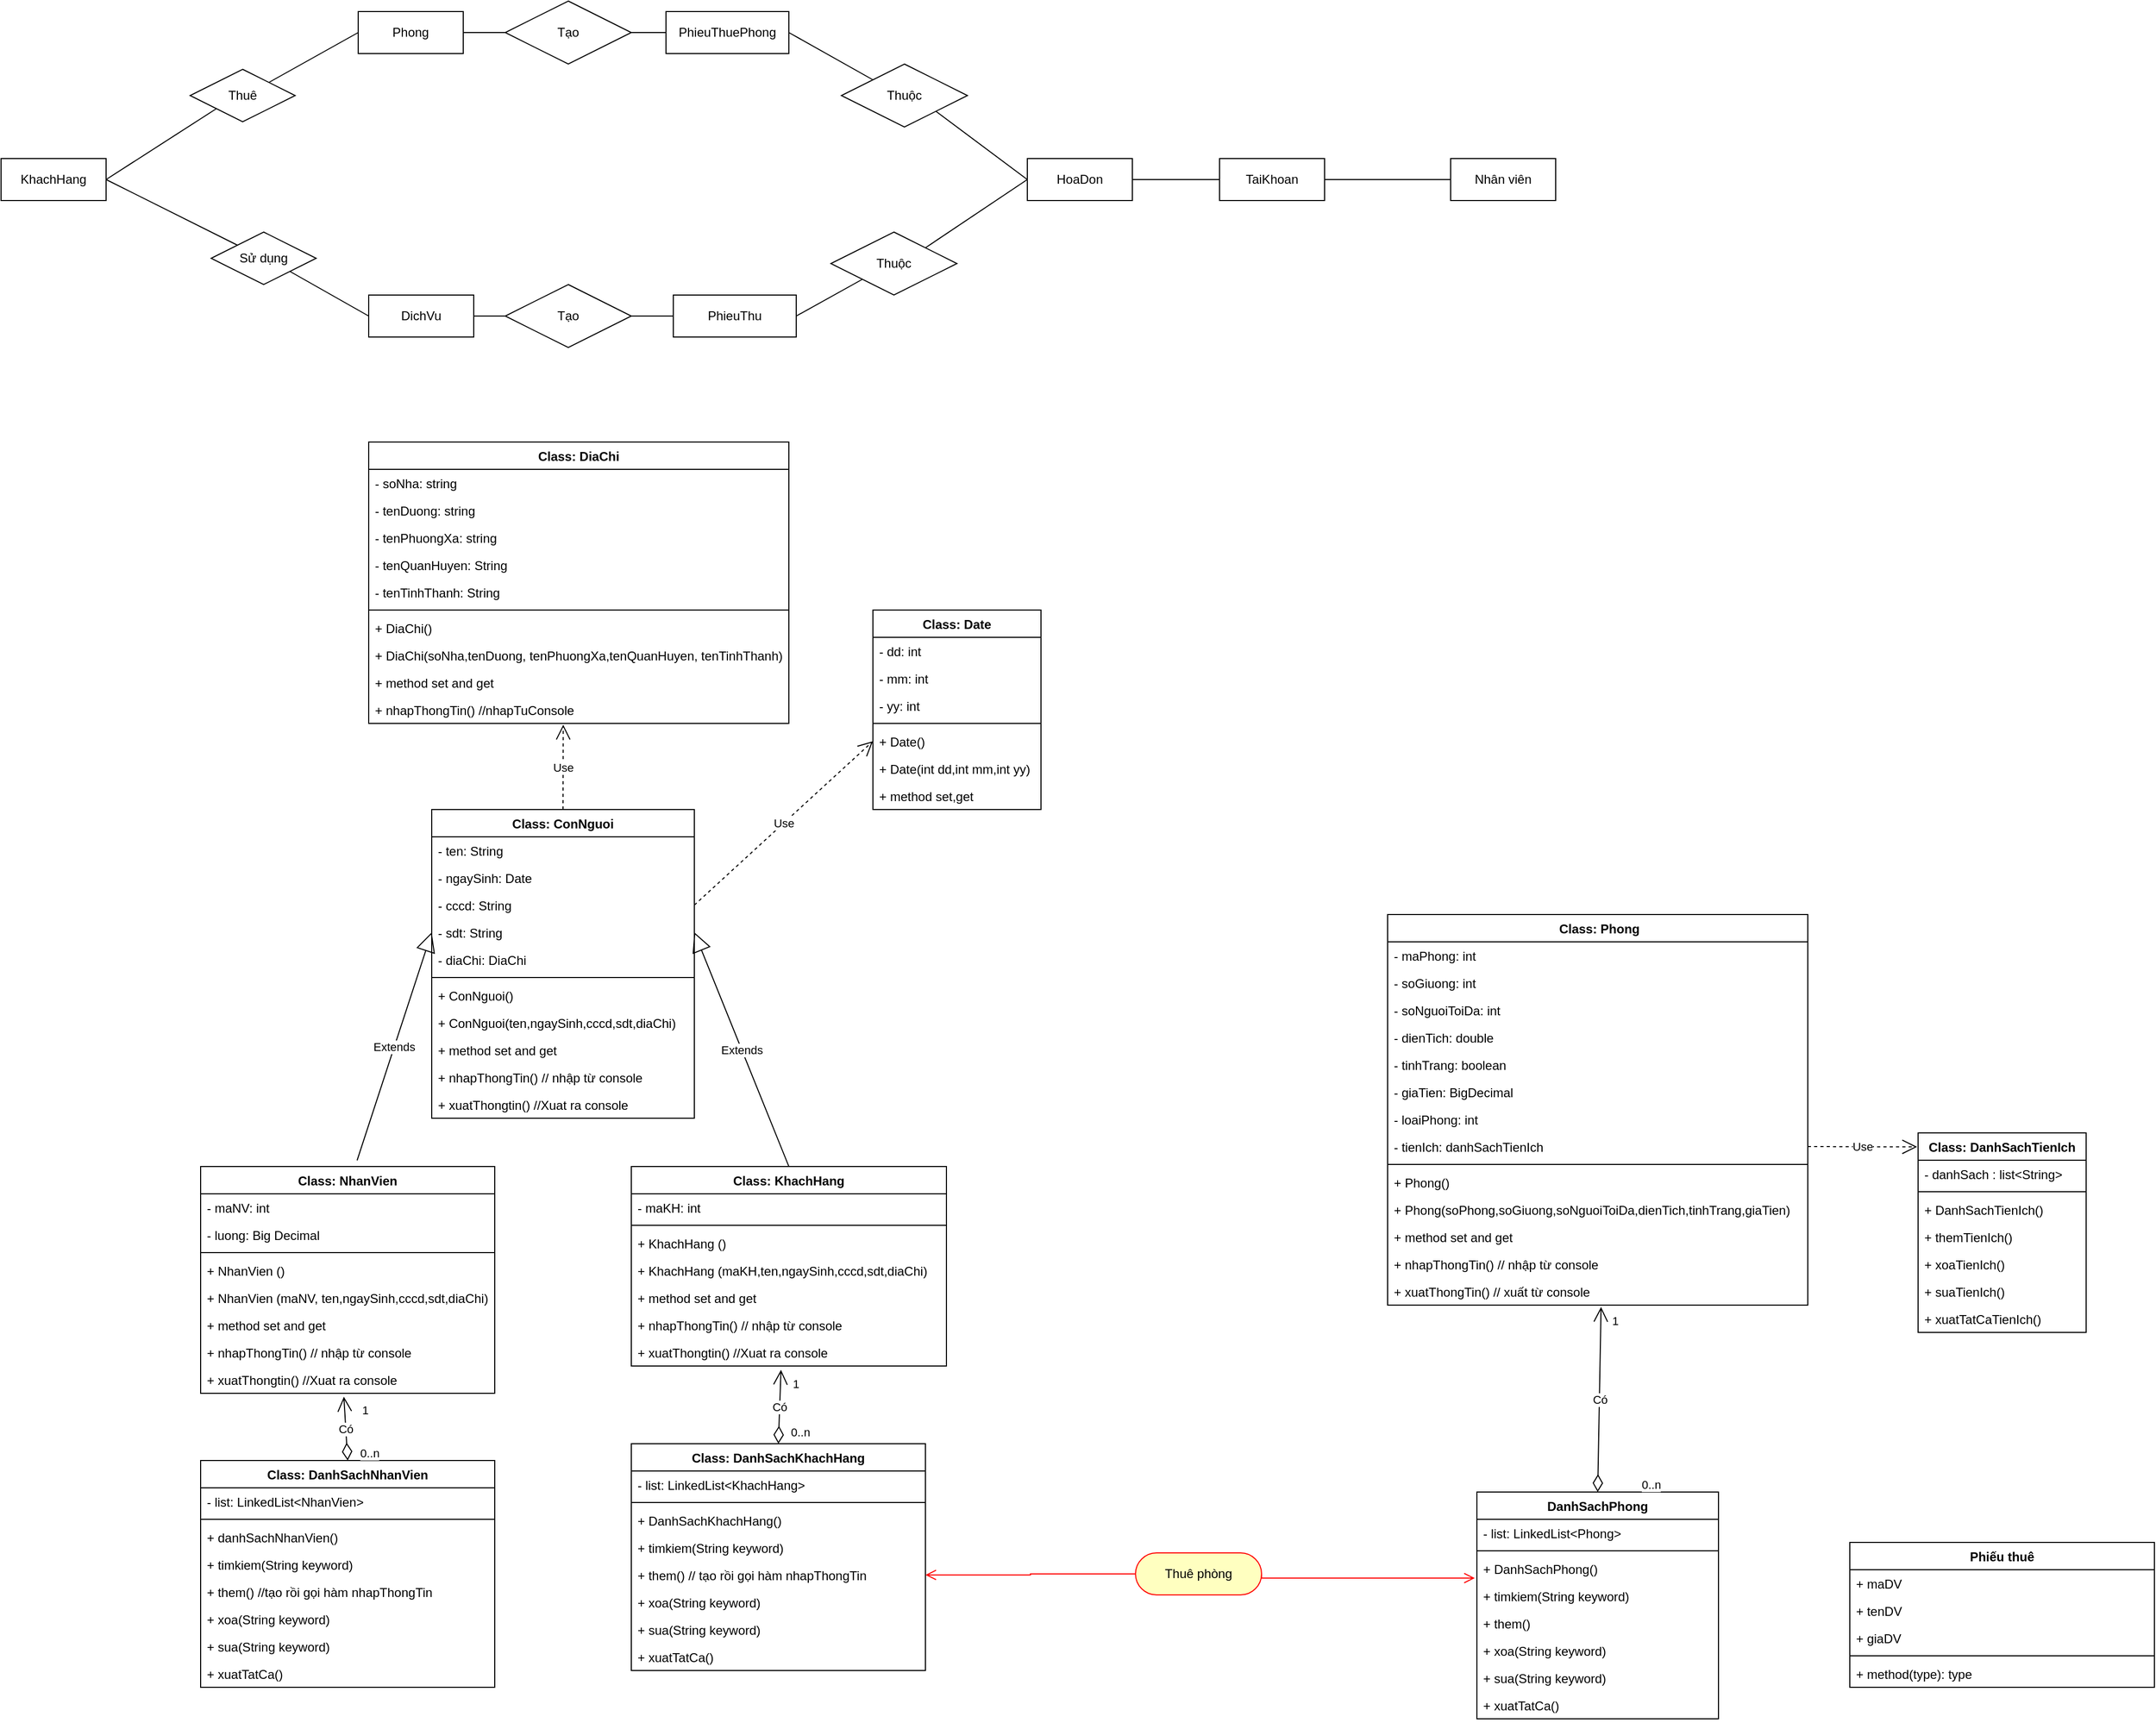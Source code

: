 <mxfile version="15.7.3" type="github">
  <diagram id="kMPrpdw1wE4F1YFI-eZS" name="Page-1">
    <mxGraphModel dx="2310" dy="1950" grid="1" gridSize="10" guides="1" tooltips="1" connect="1" arrows="1" fold="1" page="1" pageScale="1" pageWidth="827" pageHeight="1169" math="0" shadow="0">
      <root>
        <mxCell id="0" />
        <mxCell id="1" parent="0" />
        <mxCell id="qBU-X2Bj4WUoPsnrZZg7-1" value="Class: ConNguoi" style="swimlane;fontStyle=1;align=center;verticalAlign=top;childLayout=stackLayout;horizontal=1;startSize=26;horizontalStack=0;resizeParent=1;resizeParentMax=0;resizeLast=0;collapsible=1;marginBottom=0;" parent="1" vertex="1">
          <mxGeometry x="260" y="90" width="250" height="294" as="geometry" />
        </mxCell>
        <mxCell id="qBU-X2Bj4WUoPsnrZZg7-2" value="- ten: String " style="text;strokeColor=none;fillColor=none;align=left;verticalAlign=top;spacingLeft=4;spacingRight=4;overflow=hidden;rotatable=0;points=[[0,0.5],[1,0.5]];portConstraint=eastwest;" parent="qBU-X2Bj4WUoPsnrZZg7-1" vertex="1">
          <mxGeometry y="26" width="250" height="26" as="geometry" />
        </mxCell>
        <mxCell id="qBU-X2Bj4WUoPsnrZZg7-8" value="- ngaySinh: Date " style="text;strokeColor=none;fillColor=none;align=left;verticalAlign=top;spacingLeft=4;spacingRight=4;overflow=hidden;rotatable=0;points=[[0,0.5],[1,0.5]];portConstraint=eastwest;" parent="qBU-X2Bj4WUoPsnrZZg7-1" vertex="1">
          <mxGeometry y="52" width="250" height="26" as="geometry" />
        </mxCell>
        <mxCell id="qBU-X2Bj4WUoPsnrZZg7-5" value="- cccd: String" style="text;strokeColor=none;fillColor=none;align=left;verticalAlign=top;spacingLeft=4;spacingRight=4;overflow=hidden;rotatable=0;points=[[0,0.5],[1,0.5]];portConstraint=eastwest;" parent="qBU-X2Bj4WUoPsnrZZg7-1" vertex="1">
          <mxGeometry y="78" width="250" height="26" as="geometry" />
        </mxCell>
        <mxCell id="qBU-X2Bj4WUoPsnrZZg7-7" value="- sdt: String" style="text;strokeColor=none;fillColor=none;align=left;verticalAlign=top;spacingLeft=4;spacingRight=4;overflow=hidden;rotatable=0;points=[[0,0.5],[1,0.5]];portConstraint=eastwest;" parent="qBU-X2Bj4WUoPsnrZZg7-1" vertex="1">
          <mxGeometry y="104" width="250" height="26" as="geometry" />
        </mxCell>
        <mxCell id="qBU-X2Bj4WUoPsnrZZg7-6" value="- diaChi: DiaChi" style="text;strokeColor=none;fillColor=none;align=left;verticalAlign=top;spacingLeft=4;spacingRight=4;overflow=hidden;rotatable=0;points=[[0,0.5],[1,0.5]];portConstraint=eastwest;" parent="qBU-X2Bj4WUoPsnrZZg7-1" vertex="1">
          <mxGeometry y="130" width="250" height="26" as="geometry" />
        </mxCell>
        <mxCell id="qBU-X2Bj4WUoPsnrZZg7-3" value="" style="line;strokeWidth=1;fillColor=none;align=left;verticalAlign=middle;spacingTop=-1;spacingLeft=3;spacingRight=3;rotatable=0;labelPosition=right;points=[];portConstraint=eastwest;" parent="qBU-X2Bj4WUoPsnrZZg7-1" vertex="1">
          <mxGeometry y="156" width="250" height="8" as="geometry" />
        </mxCell>
        <mxCell id="qBU-X2Bj4WUoPsnrZZg7-40" value="+ ConNguoi()" style="text;strokeColor=none;fillColor=none;align=left;verticalAlign=top;spacingLeft=4;spacingRight=4;overflow=hidden;rotatable=0;points=[[0,0.5],[1,0.5]];portConstraint=eastwest;" parent="qBU-X2Bj4WUoPsnrZZg7-1" vertex="1">
          <mxGeometry y="164" width="250" height="26" as="geometry" />
        </mxCell>
        <mxCell id="qBU-X2Bj4WUoPsnrZZg7-4" value="+ ConNguoi(ten,ngaySinh,cccd,sdt,diaChi)" style="text;strokeColor=none;fillColor=none;align=left;verticalAlign=top;spacingLeft=4;spacingRight=4;overflow=hidden;rotatable=0;points=[[0,0.5],[1,0.5]];portConstraint=eastwest;" parent="qBU-X2Bj4WUoPsnrZZg7-1" vertex="1">
          <mxGeometry y="190" width="250" height="26" as="geometry" />
        </mxCell>
        <mxCell id="qBU-X2Bj4WUoPsnrZZg7-66" value="+ method set and get" style="text;strokeColor=none;fillColor=none;align=left;verticalAlign=top;spacingLeft=4;spacingRight=4;overflow=hidden;rotatable=0;points=[[0,0.5],[1,0.5]];portConstraint=eastwest;" parent="qBU-X2Bj4WUoPsnrZZg7-1" vertex="1">
          <mxGeometry y="216" width="250" height="26" as="geometry" />
        </mxCell>
        <mxCell id="qBU-X2Bj4WUoPsnrZZg7-10" value="+ nhapThongTin() // nhập từ console" style="text;strokeColor=none;fillColor=none;align=left;verticalAlign=top;spacingLeft=4;spacingRight=4;overflow=hidden;rotatable=0;points=[[0,0.5],[1,0.5]];portConstraint=eastwest;" parent="qBU-X2Bj4WUoPsnrZZg7-1" vertex="1">
          <mxGeometry y="242" width="250" height="26" as="geometry" />
        </mxCell>
        <mxCell id="qBU-X2Bj4WUoPsnrZZg7-11" value="+ xuatThongtin() //Xuat ra console" style="text;strokeColor=none;fillColor=none;align=left;verticalAlign=top;spacingLeft=4;spacingRight=4;overflow=hidden;rotatable=0;points=[[0,0.5],[1,0.5]];portConstraint=eastwest;" parent="qBU-X2Bj4WUoPsnrZZg7-1" vertex="1">
          <mxGeometry y="268" width="250" height="26" as="geometry" />
        </mxCell>
        <mxCell id="qBU-X2Bj4WUoPsnrZZg7-13" value="Class: NhanVien" style="swimlane;fontStyle=1;align=center;verticalAlign=top;childLayout=stackLayout;horizontal=1;startSize=26;horizontalStack=0;resizeParent=1;resizeParentMax=0;resizeLast=0;collapsible=1;marginBottom=0;" parent="1" vertex="1">
          <mxGeometry x="40" y="430" width="280" height="216" as="geometry" />
        </mxCell>
        <mxCell id="qBU-X2Bj4WUoPsnrZZg7-18" value="- maNV: int" style="text;strokeColor=none;fillColor=none;align=left;verticalAlign=top;spacingLeft=4;spacingRight=4;overflow=hidden;rotatable=0;points=[[0,0.5],[1,0.5]];portConstraint=eastwest;" parent="qBU-X2Bj4WUoPsnrZZg7-13" vertex="1">
          <mxGeometry y="26" width="280" height="26" as="geometry" />
        </mxCell>
        <mxCell id="2VzvHY2PfIoo-pRxmY4y-8" value="- luong: Big Decimal" style="text;strokeColor=none;fillColor=none;align=left;verticalAlign=top;spacingLeft=4;spacingRight=4;overflow=hidden;rotatable=0;points=[[0,0.5],[1,0.5]];portConstraint=eastwest;" parent="qBU-X2Bj4WUoPsnrZZg7-13" vertex="1">
          <mxGeometry y="52" width="280" height="26" as="geometry" />
        </mxCell>
        <mxCell id="qBU-X2Bj4WUoPsnrZZg7-19" value="" style="line;strokeWidth=1;fillColor=none;align=left;verticalAlign=middle;spacingTop=-1;spacingLeft=3;spacingRight=3;rotatable=0;labelPosition=right;points=[];portConstraint=eastwest;" parent="qBU-X2Bj4WUoPsnrZZg7-13" vertex="1">
          <mxGeometry y="78" width="280" height="8" as="geometry" />
        </mxCell>
        <mxCell id="qBU-X2Bj4WUoPsnrZZg7-20" value="+ NhanVien ()" style="text;strokeColor=none;fillColor=none;align=left;verticalAlign=top;spacingLeft=4;spacingRight=4;overflow=hidden;rotatable=0;points=[[0,0.5],[1,0.5]];portConstraint=eastwest;" parent="qBU-X2Bj4WUoPsnrZZg7-13" vertex="1">
          <mxGeometry y="86" width="280" height="26" as="geometry" />
        </mxCell>
        <mxCell id="qBU-X2Bj4WUoPsnrZZg7-39" value="+ NhanVien (maNV, ten,ngaySinh,cccd,sdt,diaChi)" style="text;strokeColor=none;fillColor=none;align=left;verticalAlign=top;spacingLeft=4;spacingRight=4;overflow=hidden;rotatable=0;points=[[0,0.5],[1,0.5]];portConstraint=eastwest;" parent="qBU-X2Bj4WUoPsnrZZg7-13" vertex="1">
          <mxGeometry y="112" width="280" height="26" as="geometry" />
        </mxCell>
        <mxCell id="qBU-X2Bj4WUoPsnrZZg7-67" value="+ method set and get" style="text;strokeColor=none;fillColor=none;align=left;verticalAlign=top;spacingLeft=4;spacingRight=4;overflow=hidden;rotatable=0;points=[[0,0.5],[1,0.5]];portConstraint=eastwest;" parent="qBU-X2Bj4WUoPsnrZZg7-13" vertex="1">
          <mxGeometry y="138" width="280" height="26" as="geometry" />
        </mxCell>
        <mxCell id="qBU-X2Bj4WUoPsnrZZg7-21" value="+ nhapThongTin() // nhập từ console" style="text;strokeColor=none;fillColor=none;align=left;verticalAlign=top;spacingLeft=4;spacingRight=4;overflow=hidden;rotatable=0;points=[[0,0.5],[1,0.5]];portConstraint=eastwest;" parent="qBU-X2Bj4WUoPsnrZZg7-13" vertex="1">
          <mxGeometry y="164" width="280" height="26" as="geometry" />
        </mxCell>
        <mxCell id="qBU-X2Bj4WUoPsnrZZg7-22" value="+ xuatThongtin() //Xuat ra console" style="text;strokeColor=none;fillColor=none;align=left;verticalAlign=top;spacingLeft=4;spacingRight=4;overflow=hidden;rotatable=0;points=[[0,0.5],[1,0.5]];portConstraint=eastwest;" parent="qBU-X2Bj4WUoPsnrZZg7-13" vertex="1">
          <mxGeometry y="190" width="280" height="26" as="geometry" />
        </mxCell>
        <mxCell id="qBU-X2Bj4WUoPsnrZZg7-23" value="Class: KhachHang" style="swimlane;fontStyle=1;align=center;verticalAlign=top;childLayout=stackLayout;horizontal=1;startSize=26;horizontalStack=0;resizeParent=1;resizeParentMax=0;resizeLast=0;collapsible=1;marginBottom=0;" parent="1" vertex="1">
          <mxGeometry x="450" y="430" width="300" height="190" as="geometry" />
        </mxCell>
        <mxCell id="qBU-X2Bj4WUoPsnrZZg7-24" value="- maKH: int" style="text;strokeColor=none;fillColor=none;align=left;verticalAlign=top;spacingLeft=4;spacingRight=4;overflow=hidden;rotatable=0;points=[[0,0.5],[1,0.5]];portConstraint=eastwest;" parent="qBU-X2Bj4WUoPsnrZZg7-23" vertex="1">
          <mxGeometry y="26" width="300" height="26" as="geometry" />
        </mxCell>
        <mxCell id="qBU-X2Bj4WUoPsnrZZg7-29" value="" style="line;strokeWidth=1;fillColor=none;align=left;verticalAlign=middle;spacingTop=-1;spacingLeft=3;spacingRight=3;rotatable=0;labelPosition=right;points=[];portConstraint=eastwest;" parent="qBU-X2Bj4WUoPsnrZZg7-23" vertex="1">
          <mxGeometry y="52" width="300" height="8" as="geometry" />
        </mxCell>
        <mxCell id="qBU-X2Bj4WUoPsnrZZg7-30" value="+ KhachHang ()" style="text;strokeColor=none;fillColor=none;align=left;verticalAlign=top;spacingLeft=4;spacingRight=4;overflow=hidden;rotatable=0;points=[[0,0.5],[1,0.5]];portConstraint=eastwest;" parent="qBU-X2Bj4WUoPsnrZZg7-23" vertex="1">
          <mxGeometry y="60" width="300" height="26" as="geometry" />
        </mxCell>
        <mxCell id="qBU-X2Bj4WUoPsnrZZg7-41" value="+ KhachHang (maKH,ten,ngaySinh,cccd,sdt,diaChi)" style="text;strokeColor=none;fillColor=none;align=left;verticalAlign=top;spacingLeft=4;spacingRight=4;overflow=hidden;rotatable=0;points=[[0,0.5],[1,0.5]];portConstraint=eastwest;" parent="qBU-X2Bj4WUoPsnrZZg7-23" vertex="1">
          <mxGeometry y="86" width="300" height="26" as="geometry" />
        </mxCell>
        <mxCell id="qBU-X2Bj4WUoPsnrZZg7-69" value="+ method set and get" style="text;strokeColor=none;fillColor=none;align=left;verticalAlign=top;spacingLeft=4;spacingRight=4;overflow=hidden;rotatable=0;points=[[0,0.5],[1,0.5]];portConstraint=eastwest;" parent="qBU-X2Bj4WUoPsnrZZg7-23" vertex="1">
          <mxGeometry y="112" width="300" height="26" as="geometry" />
        </mxCell>
        <mxCell id="qBU-X2Bj4WUoPsnrZZg7-31" value="+ nhapThongTin() // nhập từ console" style="text;strokeColor=none;fillColor=none;align=left;verticalAlign=top;spacingLeft=4;spacingRight=4;overflow=hidden;rotatable=0;points=[[0,0.5],[1,0.5]];portConstraint=eastwest;" parent="qBU-X2Bj4WUoPsnrZZg7-23" vertex="1">
          <mxGeometry y="138" width="300" height="26" as="geometry" />
        </mxCell>
        <mxCell id="qBU-X2Bj4WUoPsnrZZg7-32" value="+ xuatThongtin() //Xuat ra console" style="text;strokeColor=none;fillColor=none;align=left;verticalAlign=top;spacingLeft=4;spacingRight=4;overflow=hidden;rotatable=0;points=[[0,0.5],[1,0.5]];portConstraint=eastwest;" parent="qBU-X2Bj4WUoPsnrZZg7-23" vertex="1">
          <mxGeometry y="164" width="300" height="26" as="geometry" />
        </mxCell>
        <mxCell id="qBU-X2Bj4WUoPsnrZZg7-34" value="Class: DanhSachNhanVien" style="swimlane;fontStyle=1;align=center;verticalAlign=top;childLayout=stackLayout;horizontal=1;startSize=26;horizontalStack=0;resizeParent=1;resizeParentMax=0;resizeLast=0;collapsible=1;marginBottom=0;" parent="1" vertex="1">
          <mxGeometry x="40" y="710" width="280" height="216" as="geometry" />
        </mxCell>
        <mxCell id="qBU-X2Bj4WUoPsnrZZg7-35" value="- list: LinkedList&lt;NhanVien&gt;" style="text;strokeColor=none;fillColor=none;align=left;verticalAlign=top;spacingLeft=4;spacingRight=4;overflow=hidden;rotatable=0;points=[[0,0.5],[1,0.5]];portConstraint=eastwest;" parent="qBU-X2Bj4WUoPsnrZZg7-34" vertex="1">
          <mxGeometry y="26" width="280" height="26" as="geometry" />
        </mxCell>
        <mxCell id="qBU-X2Bj4WUoPsnrZZg7-36" value="" style="line;strokeWidth=1;fillColor=none;align=left;verticalAlign=middle;spacingTop=-1;spacingLeft=3;spacingRight=3;rotatable=0;labelPosition=right;points=[];portConstraint=eastwest;" parent="qBU-X2Bj4WUoPsnrZZg7-34" vertex="1">
          <mxGeometry y="52" width="280" height="8" as="geometry" />
        </mxCell>
        <mxCell id="qBU-X2Bj4WUoPsnrZZg7-37" value="+ danhSachNhanVien()" style="text;strokeColor=none;fillColor=none;align=left;verticalAlign=top;spacingLeft=4;spacingRight=4;overflow=hidden;rotatable=0;points=[[0,0.5],[1,0.5]];portConstraint=eastwest;" parent="qBU-X2Bj4WUoPsnrZZg7-34" vertex="1">
          <mxGeometry y="60" width="280" height="26" as="geometry" />
        </mxCell>
        <mxCell id="qBU-X2Bj4WUoPsnrZZg7-100" value="+ timkiem(String keyword)" style="text;strokeColor=none;fillColor=none;align=left;verticalAlign=top;spacingLeft=4;spacingRight=4;overflow=hidden;rotatable=0;points=[[0,0.5],[1,0.5]];portConstraint=eastwest;" parent="qBU-X2Bj4WUoPsnrZZg7-34" vertex="1">
          <mxGeometry y="86" width="280" height="26" as="geometry" />
        </mxCell>
        <mxCell id="qBU-X2Bj4WUoPsnrZZg7-38" value="+ them() //tạo rồi gọi hàm nhapThongTin" style="text;strokeColor=none;fillColor=none;align=left;verticalAlign=top;spacingLeft=4;spacingRight=4;overflow=hidden;rotatable=0;points=[[0,0.5],[1,0.5]];portConstraint=eastwest;" parent="qBU-X2Bj4WUoPsnrZZg7-34" vertex="1">
          <mxGeometry y="112" width="280" height="26" as="geometry" />
        </mxCell>
        <mxCell id="qBU-X2Bj4WUoPsnrZZg7-42" value="+ xoa(String keyword)" style="text;strokeColor=none;fillColor=none;align=left;verticalAlign=top;spacingLeft=4;spacingRight=4;overflow=hidden;rotatable=0;points=[[0,0.5],[1,0.5]];portConstraint=eastwest;" parent="qBU-X2Bj4WUoPsnrZZg7-34" vertex="1">
          <mxGeometry y="138" width="280" height="26" as="geometry" />
        </mxCell>
        <mxCell id="qBU-X2Bj4WUoPsnrZZg7-43" value="+ sua(String keyword)" style="text;strokeColor=none;fillColor=none;align=left;verticalAlign=top;spacingLeft=4;spacingRight=4;overflow=hidden;rotatable=0;points=[[0,0.5],[1,0.5]];portConstraint=eastwest;" parent="qBU-X2Bj4WUoPsnrZZg7-34" vertex="1">
          <mxGeometry y="164" width="280" height="26" as="geometry" />
        </mxCell>
        <mxCell id="qBU-X2Bj4WUoPsnrZZg7-114" value="+ xuatTatCa()" style="text;strokeColor=none;fillColor=none;align=left;verticalAlign=top;spacingLeft=4;spacingRight=4;overflow=hidden;rotatable=0;points=[[0,0.5],[1,0.5]];portConstraint=eastwest;" parent="qBU-X2Bj4WUoPsnrZZg7-34" vertex="1">
          <mxGeometry y="190" width="280" height="26" as="geometry" />
        </mxCell>
        <mxCell id="qBU-X2Bj4WUoPsnrZZg7-44" value="Class: DanhSachKhachHang" style="swimlane;fontStyle=1;align=center;verticalAlign=top;childLayout=stackLayout;horizontal=1;startSize=26;horizontalStack=0;resizeParent=1;resizeParentMax=0;resizeLast=0;collapsible=1;marginBottom=0;" parent="1" vertex="1">
          <mxGeometry x="450" y="694" width="280" height="216" as="geometry" />
        </mxCell>
        <mxCell id="qBU-X2Bj4WUoPsnrZZg7-45" value="- list: LinkedList&lt;KhachHang&gt;" style="text;strokeColor=none;fillColor=none;align=left;verticalAlign=top;spacingLeft=4;spacingRight=4;overflow=hidden;rotatable=0;points=[[0,0.5],[1,0.5]];portConstraint=eastwest;" parent="qBU-X2Bj4WUoPsnrZZg7-44" vertex="1">
          <mxGeometry y="26" width="280" height="26" as="geometry" />
        </mxCell>
        <mxCell id="qBU-X2Bj4WUoPsnrZZg7-46" value="" style="line;strokeWidth=1;fillColor=none;align=left;verticalAlign=middle;spacingTop=-1;spacingLeft=3;spacingRight=3;rotatable=0;labelPosition=right;points=[];portConstraint=eastwest;" parent="qBU-X2Bj4WUoPsnrZZg7-44" vertex="1">
          <mxGeometry y="52" width="280" height="8" as="geometry" />
        </mxCell>
        <mxCell id="qBU-X2Bj4WUoPsnrZZg7-99" value="+ DanhSachKhachHang()" style="text;strokeColor=none;fillColor=none;align=left;verticalAlign=top;spacingLeft=4;spacingRight=4;overflow=hidden;rotatable=0;points=[[0,0.5],[1,0.5]];portConstraint=eastwest;" parent="qBU-X2Bj4WUoPsnrZZg7-44" vertex="1">
          <mxGeometry y="60" width="280" height="26" as="geometry" />
        </mxCell>
        <mxCell id="qBU-X2Bj4WUoPsnrZZg7-47" value="+ timkiem(String keyword)" style="text;strokeColor=none;fillColor=none;align=left;verticalAlign=top;spacingLeft=4;spacingRight=4;overflow=hidden;rotatable=0;points=[[0,0.5],[1,0.5]];portConstraint=eastwest;" parent="qBU-X2Bj4WUoPsnrZZg7-44" vertex="1">
          <mxGeometry y="86" width="280" height="26" as="geometry" />
        </mxCell>
        <mxCell id="qBU-X2Bj4WUoPsnrZZg7-48" value="+ them() // tạo rồi gọi hàm nhapThongTin" style="text;strokeColor=none;fillColor=none;align=left;verticalAlign=top;spacingLeft=4;spacingRight=4;overflow=hidden;rotatable=0;points=[[0,0.5],[1,0.5]];portConstraint=eastwest;" parent="qBU-X2Bj4WUoPsnrZZg7-44" vertex="1">
          <mxGeometry y="112" width="280" height="26" as="geometry" />
        </mxCell>
        <mxCell id="qBU-X2Bj4WUoPsnrZZg7-49" value="+ xoa(String keyword)" style="text;strokeColor=none;fillColor=none;align=left;verticalAlign=top;spacingLeft=4;spacingRight=4;overflow=hidden;rotatable=0;points=[[0,0.5],[1,0.5]];portConstraint=eastwest;" parent="qBU-X2Bj4WUoPsnrZZg7-44" vertex="1">
          <mxGeometry y="138" width="280" height="26" as="geometry" />
        </mxCell>
        <mxCell id="qBU-X2Bj4WUoPsnrZZg7-50" value="+ sua(String keyword)" style="text;strokeColor=none;fillColor=none;align=left;verticalAlign=top;spacingLeft=4;spacingRight=4;overflow=hidden;rotatable=0;points=[[0,0.5],[1,0.5]];portConstraint=eastwest;" parent="qBU-X2Bj4WUoPsnrZZg7-44" vertex="1">
          <mxGeometry y="164" width="280" height="26" as="geometry" />
        </mxCell>
        <mxCell id="qBU-X2Bj4WUoPsnrZZg7-113" value="+ xuatTatCa()" style="text;strokeColor=none;fillColor=none;align=left;verticalAlign=top;spacingLeft=4;spacingRight=4;overflow=hidden;rotatable=0;points=[[0,0.5],[1,0.5]];portConstraint=eastwest;" parent="qBU-X2Bj4WUoPsnrZZg7-44" vertex="1">
          <mxGeometry y="190" width="280" height="26" as="geometry" />
        </mxCell>
        <mxCell id="qBU-X2Bj4WUoPsnrZZg7-54" value="Extends" style="endArrow=block;endSize=16;endFill=0;html=1;rounded=0;exitX=0.532;exitY=-0.027;exitDx=0;exitDy=0;exitPerimeter=0;entryX=0;entryY=0.5;entryDx=0;entryDy=0;" parent="1" source="qBU-X2Bj4WUoPsnrZZg7-13" target="qBU-X2Bj4WUoPsnrZZg7-7" edge="1">
          <mxGeometry width="160" relative="1" as="geometry">
            <mxPoint x="190" y="420" as="sourcePoint" />
            <mxPoint x="350" y="420" as="targetPoint" />
          </mxGeometry>
        </mxCell>
        <mxCell id="qBU-X2Bj4WUoPsnrZZg7-56" value="Extends" style="endArrow=block;endSize=16;endFill=0;html=1;rounded=0;exitX=0.5;exitY=0;exitDx=0;exitDy=0;entryX=1;entryY=0.5;entryDx=0;entryDy=0;" parent="1" source="qBU-X2Bj4WUoPsnrZZg7-23" target="qBU-X2Bj4WUoPsnrZZg7-7" edge="1">
          <mxGeometry width="160" relative="1" as="geometry">
            <mxPoint x="330" y="440" as="sourcePoint" />
            <mxPoint x="490" y="440" as="targetPoint" />
          </mxGeometry>
        </mxCell>
        <mxCell id="qBU-X2Bj4WUoPsnrZZg7-57" value=" Class: Phong" style="swimlane;fontStyle=1;align=center;verticalAlign=top;childLayout=stackLayout;horizontal=1;startSize=26;horizontalStack=0;resizeParent=1;resizeParentMax=0;resizeLast=0;collapsible=1;marginBottom=0;" parent="1" vertex="1">
          <mxGeometry x="1170" y="190" width="400" height="372" as="geometry" />
        </mxCell>
        <mxCell id="qBU-X2Bj4WUoPsnrZZg7-58" value="- maPhong: int" style="text;strokeColor=none;fillColor=none;align=left;verticalAlign=top;spacingLeft=4;spacingRight=4;overflow=hidden;rotatable=0;points=[[0,0.5],[1,0.5]];portConstraint=eastwest;" parent="qBU-X2Bj4WUoPsnrZZg7-57" vertex="1">
          <mxGeometry y="26" width="400" height="26" as="geometry" />
        </mxCell>
        <mxCell id="qBU-X2Bj4WUoPsnrZZg7-64" value="- soGiuong: int" style="text;strokeColor=none;fillColor=none;align=left;verticalAlign=top;spacingLeft=4;spacingRight=4;overflow=hidden;rotatable=0;points=[[0,0.5],[1,0.5]];portConstraint=eastwest;" parent="qBU-X2Bj4WUoPsnrZZg7-57" vertex="1">
          <mxGeometry y="52" width="400" height="26" as="geometry" />
        </mxCell>
        <mxCell id="qBU-X2Bj4WUoPsnrZZg7-73" value="- soNguoiToiDa: int" style="text;strokeColor=none;fillColor=none;align=left;verticalAlign=top;spacingLeft=4;spacingRight=4;overflow=hidden;rotatable=0;points=[[0,0.5],[1,0.5]];portConstraint=eastwest;" parent="qBU-X2Bj4WUoPsnrZZg7-57" vertex="1">
          <mxGeometry y="78" width="400" height="26" as="geometry" />
        </mxCell>
        <mxCell id="qBU-X2Bj4WUoPsnrZZg7-61" value="- dienTich: double" style="text;strokeColor=none;fillColor=none;align=left;verticalAlign=top;spacingLeft=4;spacingRight=4;overflow=hidden;rotatable=0;points=[[0,0.5],[1,0.5]];portConstraint=eastwest;" parent="qBU-X2Bj4WUoPsnrZZg7-57" vertex="1">
          <mxGeometry y="104" width="400" height="26" as="geometry" />
        </mxCell>
        <mxCell id="qBU-X2Bj4WUoPsnrZZg7-62" value="- tinhTrang: boolean" style="text;strokeColor=none;fillColor=none;align=left;verticalAlign=top;spacingLeft=4;spacingRight=4;overflow=hidden;rotatable=0;points=[[0,0.5],[1,0.5]];portConstraint=eastwest;" parent="qBU-X2Bj4WUoPsnrZZg7-57" vertex="1">
          <mxGeometry y="130" width="400" height="26" as="geometry" />
        </mxCell>
        <mxCell id="qBU-X2Bj4WUoPsnrZZg7-84" value="- giaTien: BigDecimal" style="text;strokeColor=none;fillColor=none;align=left;verticalAlign=top;spacingLeft=4;spacingRight=4;overflow=hidden;rotatable=0;points=[[0,0.5],[1,0.5]];portConstraint=eastwest;" parent="qBU-X2Bj4WUoPsnrZZg7-57" vertex="1">
          <mxGeometry y="156" width="400" height="26" as="geometry" />
        </mxCell>
        <mxCell id="6TMLlwcTxGyn9dcxGtqk-1" value="- loaiPhong: int" style="text;strokeColor=none;fillColor=none;align=left;verticalAlign=top;spacingLeft=4;spacingRight=4;overflow=hidden;rotatable=0;points=[[0,0.5],[1,0.5]];portConstraint=eastwest;" vertex="1" parent="qBU-X2Bj4WUoPsnrZZg7-57">
          <mxGeometry y="182" width="400" height="26" as="geometry" />
        </mxCell>
        <mxCell id="6TMLlwcTxGyn9dcxGtqk-2" value="- tienIch: danhSachTienIch" style="text;strokeColor=none;fillColor=none;align=left;verticalAlign=top;spacingLeft=4;spacingRight=4;overflow=hidden;rotatable=0;points=[[0,0.5],[1,0.5]];portConstraint=eastwest;" vertex="1" parent="qBU-X2Bj4WUoPsnrZZg7-57">
          <mxGeometry y="208" width="400" height="26" as="geometry" />
        </mxCell>
        <mxCell id="qBU-X2Bj4WUoPsnrZZg7-59" value="" style="line;strokeWidth=1;fillColor=none;align=left;verticalAlign=middle;spacingTop=-1;spacingLeft=3;spacingRight=3;rotatable=0;labelPosition=right;points=[];portConstraint=eastwest;" parent="qBU-X2Bj4WUoPsnrZZg7-57" vertex="1">
          <mxGeometry y="234" width="400" height="8" as="geometry" />
        </mxCell>
        <mxCell id="qBU-X2Bj4WUoPsnrZZg7-60" value="+ Phong()" style="text;strokeColor=none;fillColor=none;align=left;verticalAlign=top;spacingLeft=4;spacingRight=4;overflow=hidden;rotatable=0;points=[[0,0.5],[1,0.5]];portConstraint=eastwest;" parent="qBU-X2Bj4WUoPsnrZZg7-57" vertex="1">
          <mxGeometry y="242" width="400" height="26" as="geometry" />
        </mxCell>
        <mxCell id="qBU-X2Bj4WUoPsnrZZg7-65" value="+ Phong(soPhong,soGiuong,soNguoiToiDa,dienTich,tinhTrang,giaTien)" style="text;strokeColor=none;fillColor=none;align=left;verticalAlign=top;spacingLeft=4;spacingRight=4;overflow=hidden;rotatable=0;points=[[0,0.5],[1,0.5]];portConstraint=eastwest;" parent="qBU-X2Bj4WUoPsnrZZg7-57" vertex="1">
          <mxGeometry y="268" width="400" height="26" as="geometry" />
        </mxCell>
        <mxCell id="qBU-X2Bj4WUoPsnrZZg7-70" value="+ method set and get" style="text;strokeColor=none;fillColor=none;align=left;verticalAlign=top;spacingLeft=4;spacingRight=4;overflow=hidden;rotatable=0;points=[[0,0.5],[1,0.5]];portConstraint=eastwest;" parent="qBU-X2Bj4WUoPsnrZZg7-57" vertex="1">
          <mxGeometry y="294" width="400" height="26" as="geometry" />
        </mxCell>
        <mxCell id="qBU-X2Bj4WUoPsnrZZg7-71" value="+ nhapThongTin() // nhập từ console" style="text;strokeColor=none;fillColor=none;align=left;verticalAlign=top;spacingLeft=4;spacingRight=4;overflow=hidden;rotatable=0;points=[[0,0.5],[1,0.5]];portConstraint=eastwest;" parent="qBU-X2Bj4WUoPsnrZZg7-57" vertex="1">
          <mxGeometry y="320" width="400" height="26" as="geometry" />
        </mxCell>
        <mxCell id="qBU-X2Bj4WUoPsnrZZg7-72" value="+ xuatThongTin() // xuất từ console" style="text;strokeColor=none;fillColor=none;align=left;verticalAlign=top;spacingLeft=4;spacingRight=4;overflow=hidden;rotatable=0;points=[[0,0.5],[1,0.5]];portConstraint=eastwest;" parent="qBU-X2Bj4WUoPsnrZZg7-57" vertex="1">
          <mxGeometry y="346" width="400" height="26" as="geometry" />
        </mxCell>
        <mxCell id="qBU-X2Bj4WUoPsnrZZg7-91" value="Class: DanhSachTienIch" style="swimlane;fontStyle=1;align=center;verticalAlign=top;childLayout=stackLayout;horizontal=1;startSize=26;horizontalStack=0;resizeParent=1;resizeParentMax=0;resizeLast=0;collapsible=1;marginBottom=0;" parent="1" vertex="1">
          <mxGeometry x="1675" y="398" width="160" height="190" as="geometry" />
        </mxCell>
        <mxCell id="qBU-X2Bj4WUoPsnrZZg7-95" value="- danhSach : list&lt;String&gt;" style="text;strokeColor=none;fillColor=none;align=left;verticalAlign=top;spacingLeft=4;spacingRight=4;overflow=hidden;rotatable=0;points=[[0,0.5],[1,0.5]];portConstraint=eastwest;" parent="qBU-X2Bj4WUoPsnrZZg7-91" vertex="1">
          <mxGeometry y="26" width="160" height="26" as="geometry" />
        </mxCell>
        <mxCell id="qBU-X2Bj4WUoPsnrZZg7-93" value="" style="line;strokeWidth=1;fillColor=none;align=left;verticalAlign=middle;spacingTop=-1;spacingLeft=3;spacingRight=3;rotatable=0;labelPosition=right;points=[];portConstraint=eastwest;" parent="qBU-X2Bj4WUoPsnrZZg7-91" vertex="1">
          <mxGeometry y="52" width="160" height="8" as="geometry" />
        </mxCell>
        <mxCell id="qBU-X2Bj4WUoPsnrZZg7-94" value="+ DanhSachTienIch()" style="text;strokeColor=none;fillColor=none;align=left;verticalAlign=top;spacingLeft=4;spacingRight=4;overflow=hidden;rotatable=0;points=[[0,0.5],[1,0.5]];portConstraint=eastwest;" parent="qBU-X2Bj4WUoPsnrZZg7-91" vertex="1">
          <mxGeometry y="60" width="160" height="26" as="geometry" />
        </mxCell>
        <mxCell id="qBU-X2Bj4WUoPsnrZZg7-97" value="+ themTienIch()" style="text;strokeColor=none;fillColor=none;align=left;verticalAlign=top;spacingLeft=4;spacingRight=4;overflow=hidden;rotatable=0;points=[[0,0.5],[1,0.5]];portConstraint=eastwest;" parent="qBU-X2Bj4WUoPsnrZZg7-91" vertex="1">
          <mxGeometry y="86" width="160" height="26" as="geometry" />
        </mxCell>
        <mxCell id="qBU-X2Bj4WUoPsnrZZg7-101" value="+ xoaTienIch()" style="text;strokeColor=none;fillColor=none;align=left;verticalAlign=top;spacingLeft=4;spacingRight=4;overflow=hidden;rotatable=0;points=[[0,0.5],[1,0.5]];portConstraint=eastwest;" parent="qBU-X2Bj4WUoPsnrZZg7-91" vertex="1">
          <mxGeometry y="112" width="160" height="26" as="geometry" />
        </mxCell>
        <mxCell id="qBU-X2Bj4WUoPsnrZZg7-102" value="+ suaTienIch()" style="text;strokeColor=none;fillColor=none;align=left;verticalAlign=top;spacingLeft=4;spacingRight=4;overflow=hidden;rotatable=0;points=[[0,0.5],[1,0.5]];portConstraint=eastwest;" parent="qBU-X2Bj4WUoPsnrZZg7-91" vertex="1">
          <mxGeometry y="138" width="160" height="26" as="geometry" />
        </mxCell>
        <mxCell id="qBU-X2Bj4WUoPsnrZZg7-103" value="+ xuatTatCaTienIch()" style="text;strokeColor=none;fillColor=none;align=left;verticalAlign=top;spacingLeft=4;spacingRight=4;overflow=hidden;rotatable=0;points=[[0,0.5],[1,0.5]];portConstraint=eastwest;" parent="qBU-X2Bj4WUoPsnrZZg7-91" vertex="1">
          <mxGeometry y="164" width="160" height="26" as="geometry" />
        </mxCell>
        <mxCell id="qBU-X2Bj4WUoPsnrZZg7-104" value="DanhSachPhong" style="swimlane;fontStyle=1;align=center;verticalAlign=top;childLayout=stackLayout;horizontal=1;startSize=26;horizontalStack=0;resizeParent=1;resizeParentMax=0;resizeLast=0;collapsible=1;marginBottom=0;" parent="1" vertex="1">
          <mxGeometry x="1255" y="740" width="230" height="216" as="geometry" />
        </mxCell>
        <mxCell id="qBU-X2Bj4WUoPsnrZZg7-105" value="- list: LinkedList&lt;Phong&gt;" style="text;strokeColor=none;fillColor=none;align=left;verticalAlign=top;spacingLeft=4;spacingRight=4;overflow=hidden;rotatable=0;points=[[0,0.5],[1,0.5]];portConstraint=eastwest;" parent="qBU-X2Bj4WUoPsnrZZg7-104" vertex="1">
          <mxGeometry y="26" width="230" height="26" as="geometry" />
        </mxCell>
        <mxCell id="qBU-X2Bj4WUoPsnrZZg7-106" value="" style="line;strokeWidth=1;fillColor=none;align=left;verticalAlign=middle;spacingTop=-1;spacingLeft=3;spacingRight=3;rotatable=0;labelPosition=right;points=[];portConstraint=eastwest;" parent="qBU-X2Bj4WUoPsnrZZg7-104" vertex="1">
          <mxGeometry y="52" width="230" height="8" as="geometry" />
        </mxCell>
        <mxCell id="qBU-X2Bj4WUoPsnrZZg7-107" value="+ DanhSachPhong()" style="text;strokeColor=none;fillColor=none;align=left;verticalAlign=top;spacingLeft=4;spacingRight=4;overflow=hidden;rotatable=0;points=[[0,0.5],[1,0.5]];portConstraint=eastwest;" parent="qBU-X2Bj4WUoPsnrZZg7-104" vertex="1">
          <mxGeometry y="60" width="230" height="26" as="geometry" />
        </mxCell>
        <mxCell id="qBU-X2Bj4WUoPsnrZZg7-108" value="+ timkiem(String keyword)" style="text;strokeColor=none;fillColor=none;align=left;verticalAlign=top;spacingLeft=4;spacingRight=4;overflow=hidden;rotatable=0;points=[[0,0.5],[1,0.5]];portConstraint=eastwest;" parent="qBU-X2Bj4WUoPsnrZZg7-104" vertex="1">
          <mxGeometry y="86" width="230" height="26" as="geometry" />
        </mxCell>
        <mxCell id="qBU-X2Bj4WUoPsnrZZg7-109" value="+ them()" style="text;strokeColor=none;fillColor=none;align=left;verticalAlign=top;spacingLeft=4;spacingRight=4;overflow=hidden;rotatable=0;points=[[0,0.5],[1,0.5]];portConstraint=eastwest;" parent="qBU-X2Bj4WUoPsnrZZg7-104" vertex="1">
          <mxGeometry y="112" width="230" height="26" as="geometry" />
        </mxCell>
        <mxCell id="qBU-X2Bj4WUoPsnrZZg7-110" value="+ xoa(String keyword)" style="text;strokeColor=none;fillColor=none;align=left;verticalAlign=top;spacingLeft=4;spacingRight=4;overflow=hidden;rotatable=0;points=[[0,0.5],[1,0.5]];portConstraint=eastwest;" parent="qBU-X2Bj4WUoPsnrZZg7-104" vertex="1">
          <mxGeometry y="138" width="230" height="26" as="geometry" />
        </mxCell>
        <mxCell id="qBU-X2Bj4WUoPsnrZZg7-111" value="+ sua(String keyword)" style="text;strokeColor=none;fillColor=none;align=left;verticalAlign=top;spacingLeft=4;spacingRight=4;overflow=hidden;rotatable=0;points=[[0,0.5],[1,0.5]];portConstraint=eastwest;" parent="qBU-X2Bj4WUoPsnrZZg7-104" vertex="1">
          <mxGeometry y="164" width="230" height="26" as="geometry" />
        </mxCell>
        <mxCell id="qBU-X2Bj4WUoPsnrZZg7-112" value="+ xuatTatCa()" style="text;strokeColor=none;fillColor=none;align=left;verticalAlign=top;spacingLeft=4;spacingRight=4;overflow=hidden;rotatable=0;points=[[0,0.5],[1,0.5]];portConstraint=eastwest;" parent="qBU-X2Bj4WUoPsnrZZg7-104" vertex="1">
          <mxGeometry y="190" width="230" height="26" as="geometry" />
        </mxCell>
        <mxCell id="qBU-X2Bj4WUoPsnrZZg7-117" style="edgeStyle=none;rounded=0;orthogonalLoop=1;jettySize=auto;html=1;exitX=0.75;exitY=0;exitDx=0;exitDy=0;" parent="1" source="qBU-X2Bj4WUoPsnrZZg7-104" target="qBU-X2Bj4WUoPsnrZZg7-104" edge="1">
          <mxGeometry relative="1" as="geometry" />
        </mxCell>
        <mxCell id="2VzvHY2PfIoo-pRxmY4y-9" value="Class: DiaChi" style="swimlane;fontStyle=1;align=center;verticalAlign=top;childLayout=stackLayout;horizontal=1;startSize=26;horizontalStack=0;resizeParent=1;resizeParentMax=0;resizeLast=0;collapsible=1;marginBottom=0;" parent="1" vertex="1">
          <mxGeometry x="200" y="-260" width="400" height="268" as="geometry" />
        </mxCell>
        <mxCell id="2VzvHY2PfIoo-pRxmY4y-10" value="- soNha: string" style="text;strokeColor=none;fillColor=none;align=left;verticalAlign=top;spacingLeft=4;spacingRight=4;overflow=hidden;rotatable=0;points=[[0,0.5],[1,0.5]];portConstraint=eastwest;" parent="2VzvHY2PfIoo-pRxmY4y-9" vertex="1">
          <mxGeometry y="26" width="400" height="26" as="geometry" />
        </mxCell>
        <mxCell id="2VzvHY2PfIoo-pRxmY4y-13" value="- tenDuong: string" style="text;strokeColor=none;fillColor=none;align=left;verticalAlign=top;spacingLeft=4;spacingRight=4;overflow=hidden;rotatable=0;points=[[0,0.5],[1,0.5]];portConstraint=eastwest;" parent="2VzvHY2PfIoo-pRxmY4y-9" vertex="1">
          <mxGeometry y="52" width="400" height="26" as="geometry" />
        </mxCell>
        <mxCell id="2VzvHY2PfIoo-pRxmY4y-16" value="- tenPhuongXa: string" style="text;strokeColor=none;fillColor=none;align=left;verticalAlign=top;spacingLeft=4;spacingRight=4;overflow=hidden;rotatable=0;points=[[0,0.5],[1,0.5]];portConstraint=eastwest;" parent="2VzvHY2PfIoo-pRxmY4y-9" vertex="1">
          <mxGeometry y="78" width="400" height="26" as="geometry" />
        </mxCell>
        <mxCell id="2VzvHY2PfIoo-pRxmY4y-14" value="- tenQuanHuyen: String&#xa;" style="text;strokeColor=none;fillColor=none;align=left;verticalAlign=top;spacingLeft=4;spacingRight=4;overflow=hidden;rotatable=0;points=[[0,0.5],[1,0.5]];portConstraint=eastwest;" parent="2VzvHY2PfIoo-pRxmY4y-9" vertex="1">
          <mxGeometry y="104" width="400" height="26" as="geometry" />
        </mxCell>
        <mxCell id="2VzvHY2PfIoo-pRxmY4y-15" value="- tenTinhThanh: String" style="text;strokeColor=none;fillColor=none;align=left;verticalAlign=top;spacingLeft=4;spacingRight=4;overflow=hidden;rotatable=0;points=[[0,0.5],[1,0.5]];portConstraint=eastwest;" parent="2VzvHY2PfIoo-pRxmY4y-9" vertex="1">
          <mxGeometry y="130" width="400" height="26" as="geometry" />
        </mxCell>
        <mxCell id="2VzvHY2PfIoo-pRxmY4y-11" value="" style="line;strokeWidth=1;fillColor=none;align=left;verticalAlign=middle;spacingTop=-1;spacingLeft=3;spacingRight=3;rotatable=0;labelPosition=right;points=[];portConstraint=eastwest;" parent="2VzvHY2PfIoo-pRxmY4y-9" vertex="1">
          <mxGeometry y="156" width="400" height="8" as="geometry" />
        </mxCell>
        <mxCell id="2VzvHY2PfIoo-pRxmY4y-12" value="+ DiaChi()" style="text;strokeColor=none;fillColor=none;align=left;verticalAlign=top;spacingLeft=4;spacingRight=4;overflow=hidden;rotatable=0;points=[[0,0.5],[1,0.5]];portConstraint=eastwest;" parent="2VzvHY2PfIoo-pRxmY4y-9" vertex="1">
          <mxGeometry y="164" width="400" height="26" as="geometry" />
        </mxCell>
        <mxCell id="2VzvHY2PfIoo-pRxmY4y-18" value="+ DiaChi(soNha,tenDuong, tenPhuongXa,tenQuanHuyen, tenTinhThanh)" style="text;strokeColor=none;fillColor=none;align=left;verticalAlign=top;spacingLeft=4;spacingRight=4;overflow=hidden;rotatable=0;points=[[0,0.5],[1,0.5]];portConstraint=eastwest;" parent="2VzvHY2PfIoo-pRxmY4y-9" vertex="1">
          <mxGeometry y="190" width="400" height="26" as="geometry" />
        </mxCell>
        <mxCell id="2VzvHY2PfIoo-pRxmY4y-17" value="+ method set and get" style="text;strokeColor=none;fillColor=none;align=left;verticalAlign=top;spacingLeft=4;spacingRight=4;overflow=hidden;rotatable=0;points=[[0,0.5],[1,0.5]];portConstraint=eastwest;" parent="2VzvHY2PfIoo-pRxmY4y-9" vertex="1">
          <mxGeometry y="216" width="400" height="26" as="geometry" />
        </mxCell>
        <mxCell id="2VzvHY2PfIoo-pRxmY4y-19" value="+ nhapThongTin() //nhapTuConsole" style="text;strokeColor=none;fillColor=none;align=left;verticalAlign=top;spacingLeft=4;spacingRight=4;overflow=hidden;rotatable=0;points=[[0,0.5],[1,0.5]];portConstraint=eastwest;" parent="2VzvHY2PfIoo-pRxmY4y-9" vertex="1">
          <mxGeometry y="242" width="400" height="26" as="geometry" />
        </mxCell>
        <mxCell id="2VzvHY2PfIoo-pRxmY4y-23" value="Use" style="endArrow=open;endSize=12;dashed=1;html=1;rounded=0;exitX=0.5;exitY=0;exitDx=0;exitDy=0;entryX=0.463;entryY=1.046;entryDx=0;entryDy=0;entryPerimeter=0;" parent="1" source="qBU-X2Bj4WUoPsnrZZg7-1" target="2VzvHY2PfIoo-pRxmY4y-19" edge="1">
          <mxGeometry width="160" relative="1" as="geometry">
            <mxPoint x="760" y="-60" as="sourcePoint" />
            <mxPoint x="390" y="10" as="targetPoint" />
          </mxGeometry>
        </mxCell>
        <mxCell id="2VzvHY2PfIoo-pRxmY4y-26" value="Class: Date" style="swimlane;fontStyle=1;align=center;verticalAlign=top;childLayout=stackLayout;horizontal=1;startSize=26;horizontalStack=0;resizeParent=1;resizeParentMax=0;resizeLast=0;collapsible=1;marginBottom=0;" parent="1" vertex="1">
          <mxGeometry x="680" y="-100" width="160" height="190" as="geometry" />
        </mxCell>
        <mxCell id="2VzvHY2PfIoo-pRxmY4y-27" value="- dd: int" style="text;strokeColor=none;fillColor=none;align=left;verticalAlign=top;spacingLeft=4;spacingRight=4;overflow=hidden;rotatable=0;points=[[0,0.5],[1,0.5]];portConstraint=eastwest;" parent="2VzvHY2PfIoo-pRxmY4y-26" vertex="1">
          <mxGeometry y="26" width="160" height="26" as="geometry" />
        </mxCell>
        <mxCell id="2VzvHY2PfIoo-pRxmY4y-30" value="- mm: int" style="text;strokeColor=none;fillColor=none;align=left;verticalAlign=top;spacingLeft=4;spacingRight=4;overflow=hidden;rotatable=0;points=[[0,0.5],[1,0.5]];portConstraint=eastwest;" parent="2VzvHY2PfIoo-pRxmY4y-26" vertex="1">
          <mxGeometry y="52" width="160" height="26" as="geometry" />
        </mxCell>
        <mxCell id="2VzvHY2PfIoo-pRxmY4y-31" value="- yy: int" style="text;strokeColor=none;fillColor=none;align=left;verticalAlign=top;spacingLeft=4;spacingRight=4;overflow=hidden;rotatable=0;points=[[0,0.5],[1,0.5]];portConstraint=eastwest;" parent="2VzvHY2PfIoo-pRxmY4y-26" vertex="1">
          <mxGeometry y="78" width="160" height="26" as="geometry" />
        </mxCell>
        <mxCell id="2VzvHY2PfIoo-pRxmY4y-28" value="" style="line;strokeWidth=1;fillColor=none;align=left;verticalAlign=middle;spacingTop=-1;spacingLeft=3;spacingRight=3;rotatable=0;labelPosition=right;points=[];portConstraint=eastwest;" parent="2VzvHY2PfIoo-pRxmY4y-26" vertex="1">
          <mxGeometry y="104" width="160" height="8" as="geometry" />
        </mxCell>
        <mxCell id="2VzvHY2PfIoo-pRxmY4y-29" value="+ Date()" style="text;strokeColor=none;fillColor=none;align=left;verticalAlign=top;spacingLeft=4;spacingRight=4;overflow=hidden;rotatable=0;points=[[0,0.5],[1,0.5]];portConstraint=eastwest;" parent="2VzvHY2PfIoo-pRxmY4y-26" vertex="1">
          <mxGeometry y="112" width="160" height="26" as="geometry" />
        </mxCell>
        <mxCell id="2VzvHY2PfIoo-pRxmY4y-32" value="+ Date(int dd,int mm,int yy)" style="text;strokeColor=none;fillColor=none;align=left;verticalAlign=top;spacingLeft=4;spacingRight=4;overflow=hidden;rotatable=0;points=[[0,0.5],[1,0.5]];portConstraint=eastwest;" parent="2VzvHY2PfIoo-pRxmY4y-26" vertex="1">
          <mxGeometry y="138" width="160" height="26" as="geometry" />
        </mxCell>
        <mxCell id="2VzvHY2PfIoo-pRxmY4y-33" value="+ method set,get" style="text;strokeColor=none;fillColor=none;align=left;verticalAlign=top;spacingLeft=4;spacingRight=4;overflow=hidden;rotatable=0;points=[[0,0.5],[1,0.5]];portConstraint=eastwest;" parent="2VzvHY2PfIoo-pRxmY4y-26" vertex="1">
          <mxGeometry y="164" width="160" height="26" as="geometry" />
        </mxCell>
        <mxCell id="2VzvHY2PfIoo-pRxmY4y-34" value="Use" style="endArrow=open;endSize=12;dashed=1;html=1;rounded=0;exitX=1;exitY=0.5;exitDx=0;exitDy=0;entryX=0;entryY=0.5;entryDx=0;entryDy=0;" parent="1" source="qBU-X2Bj4WUoPsnrZZg7-5" target="2VzvHY2PfIoo-pRxmY4y-29" edge="1">
          <mxGeometry width="160" relative="1" as="geometry">
            <mxPoint x="620" y="180" as="sourcePoint" />
            <mxPoint x="590" y="210" as="targetPoint" />
          </mxGeometry>
        </mxCell>
        <mxCell id="2VzvHY2PfIoo-pRxmY4y-38" value="Có" style="endArrow=open;html=1;endSize=12;startArrow=diamondThin;startSize=14;startFill=0;rounded=0;entryX=0.475;entryY=1.138;entryDx=0;entryDy=0;entryPerimeter=0;exitX=0.5;exitY=0;exitDx=0;exitDy=0;" parent="1" source="qBU-X2Bj4WUoPsnrZZg7-44" target="qBU-X2Bj4WUoPsnrZZg7-32" edge="1">
          <mxGeometry relative="1" as="geometry">
            <mxPoint x="390" y="690" as="sourcePoint" />
            <mxPoint x="550" y="690" as="targetPoint" />
          </mxGeometry>
        </mxCell>
        <mxCell id="2VzvHY2PfIoo-pRxmY4y-39" value="0..n" style="edgeLabel;resizable=0;html=1;align=left;verticalAlign=top;" parent="2VzvHY2PfIoo-pRxmY4y-38" connectable="0" vertex="1">
          <mxGeometry x="-1" relative="1" as="geometry">
            <mxPoint x="10" y="-24" as="offset" />
          </mxGeometry>
        </mxCell>
        <mxCell id="2VzvHY2PfIoo-pRxmY4y-40" value="1" style="edgeLabel;resizable=0;html=1;align=right;verticalAlign=top;" parent="2VzvHY2PfIoo-pRxmY4y-38" connectable="0" vertex="1">
          <mxGeometry x="1" relative="1" as="geometry">
            <mxPoint x="18" as="offset" />
          </mxGeometry>
        </mxCell>
        <mxCell id="2VzvHY2PfIoo-pRxmY4y-41" value="Có" style="endArrow=open;html=1;endSize=12;startArrow=diamondThin;startSize=14;startFill=0;rounded=0;exitX=0.5;exitY=0;exitDx=0;exitDy=0;entryX=0.487;entryY=1.123;entryDx=0;entryDy=0;entryPerimeter=0;" parent="1" source="qBU-X2Bj4WUoPsnrZZg7-34" target="qBU-X2Bj4WUoPsnrZZg7-22" edge="1">
          <mxGeometry relative="1" as="geometry">
            <mxPoint x="390" y="690" as="sourcePoint" />
            <mxPoint x="550" y="690" as="targetPoint" />
          </mxGeometry>
        </mxCell>
        <mxCell id="2VzvHY2PfIoo-pRxmY4y-42" value="0..n" style="edgeLabel;resizable=0;html=1;align=left;verticalAlign=top;" parent="2VzvHY2PfIoo-pRxmY4y-41" connectable="0" vertex="1">
          <mxGeometry x="-1" relative="1" as="geometry">
            <mxPoint x="10" y="-20" as="offset" />
          </mxGeometry>
        </mxCell>
        <mxCell id="2VzvHY2PfIoo-pRxmY4y-43" value="1" style="edgeLabel;resizable=0;html=1;align=right;verticalAlign=top;" parent="2VzvHY2PfIoo-pRxmY4y-41" connectable="0" vertex="1">
          <mxGeometry x="1" relative="1" as="geometry">
            <mxPoint x="24" as="offset" />
          </mxGeometry>
        </mxCell>
        <mxCell id="2VzvHY2PfIoo-pRxmY4y-52" style="edgeStyle=none;rounded=0;orthogonalLoop=1;jettySize=auto;html=1;exitX=0.75;exitY=0;exitDx=0;exitDy=0;" parent="1" source="qBU-X2Bj4WUoPsnrZZg7-104" target="qBU-X2Bj4WUoPsnrZZg7-104" edge="1">
          <mxGeometry relative="1" as="geometry" />
        </mxCell>
        <mxCell id="2VzvHY2PfIoo-pRxmY4y-60" value="Có" style="endArrow=open;html=1;endSize=12;startArrow=diamondThin;startSize=14;startFill=0;rounded=0;entryX=0.508;entryY=1.066;entryDx=0;entryDy=0;entryPerimeter=0;exitX=0.5;exitY=0;exitDx=0;exitDy=0;" parent="1" source="qBU-X2Bj4WUoPsnrZZg7-104" target="qBU-X2Bj4WUoPsnrZZg7-72" edge="1">
          <mxGeometry relative="1" as="geometry">
            <mxPoint x="1410" y="720" as="sourcePoint" />
            <mxPoint x="1757.63" y="669.61" as="targetPoint" />
          </mxGeometry>
        </mxCell>
        <mxCell id="2VzvHY2PfIoo-pRxmY4y-61" value="0..n" style="edgeLabel;resizable=0;html=1;align=left;verticalAlign=top;" parent="2VzvHY2PfIoo-pRxmY4y-60" connectable="0" vertex="1">
          <mxGeometry x="-1" relative="1" as="geometry">
            <mxPoint x="40" y="-20" as="offset" />
          </mxGeometry>
        </mxCell>
        <mxCell id="2VzvHY2PfIoo-pRxmY4y-62" value="1" style="edgeLabel;resizable=0;html=1;align=right;verticalAlign=top;" parent="2VzvHY2PfIoo-pRxmY4y-60" connectable="0" vertex="1">
          <mxGeometry x="1" relative="1" as="geometry">
            <mxPoint x="17" as="offset" />
          </mxGeometry>
        </mxCell>
        <mxCell id="6TMLlwcTxGyn9dcxGtqk-43" value="" style="group" vertex="1" connectable="0" parent="1">
          <mxGeometry x="-150" y="-680" width="1480" height="330" as="geometry" />
        </mxCell>
        <mxCell id="6TMLlwcTxGyn9dcxGtqk-8" value="KhachHang" style="whiteSpace=wrap;html=1;align=center;" vertex="1" parent="6TMLlwcTxGyn9dcxGtqk-43">
          <mxGeometry y="150" width="100" height="40" as="geometry" />
        </mxCell>
        <mxCell id="6TMLlwcTxGyn9dcxGtqk-9" value="Phong" style="whiteSpace=wrap;html=1;align=center;" vertex="1" parent="6TMLlwcTxGyn9dcxGtqk-43">
          <mxGeometry x="340" y="10" width="100" height="40" as="geometry" />
        </mxCell>
        <mxCell id="6TMLlwcTxGyn9dcxGtqk-10" value="TaiKhoan" style="whiteSpace=wrap;html=1;align=center;" vertex="1" parent="6TMLlwcTxGyn9dcxGtqk-43">
          <mxGeometry x="1160" y="150" width="100" height="40" as="geometry" />
        </mxCell>
        <mxCell id="6TMLlwcTxGyn9dcxGtqk-11" value="DichVu" style="whiteSpace=wrap;html=1;align=center;" vertex="1" parent="6TMLlwcTxGyn9dcxGtqk-43">
          <mxGeometry x="350" y="280" width="100" height="40" as="geometry" />
        </mxCell>
        <mxCell id="6TMLlwcTxGyn9dcxGtqk-12" value="HoaDon" style="whiteSpace=wrap;html=1;align=center;" vertex="1" parent="6TMLlwcTxGyn9dcxGtqk-43">
          <mxGeometry x="977" y="150" width="100" height="40" as="geometry" />
        </mxCell>
        <mxCell id="6TMLlwcTxGyn9dcxGtqk-13" value="PhieuThuePhong" style="whiteSpace=wrap;html=1;align=center;" vertex="1" parent="6TMLlwcTxGyn9dcxGtqk-43">
          <mxGeometry x="633" y="10" width="117" height="40" as="geometry" />
        </mxCell>
        <mxCell id="6TMLlwcTxGyn9dcxGtqk-14" value="PhieuThu" style="whiteSpace=wrap;html=1;align=center;" vertex="1" parent="6TMLlwcTxGyn9dcxGtqk-43">
          <mxGeometry x="640" y="280" width="117" height="40" as="geometry" />
        </mxCell>
        <mxCell id="6TMLlwcTxGyn9dcxGtqk-17" value="Thuê" style="shape=rhombus;perimeter=rhombusPerimeter;whiteSpace=wrap;html=1;align=center;" vertex="1" parent="6TMLlwcTxGyn9dcxGtqk-43">
          <mxGeometry x="180" y="65" width="100" height="50" as="geometry" />
        </mxCell>
        <mxCell id="6TMLlwcTxGyn9dcxGtqk-18" value="Sử dụng" style="shape=rhombus;perimeter=rhombusPerimeter;whiteSpace=wrap;html=1;align=center;" vertex="1" parent="6TMLlwcTxGyn9dcxGtqk-43">
          <mxGeometry x="200" y="220" width="100" height="50" as="geometry" />
        </mxCell>
        <mxCell id="6TMLlwcTxGyn9dcxGtqk-19" value="" style="endArrow=none;html=1;rounded=0;exitX=1;exitY=0.5;exitDx=0;exitDy=0;entryX=0;entryY=1;entryDx=0;entryDy=0;" edge="1" parent="6TMLlwcTxGyn9dcxGtqk-43" source="6TMLlwcTxGyn9dcxGtqk-8" target="6TMLlwcTxGyn9dcxGtqk-17">
          <mxGeometry relative="1" as="geometry">
            <mxPoint x="150" y="250" as="sourcePoint" />
            <mxPoint x="310" y="250" as="targetPoint" />
          </mxGeometry>
        </mxCell>
        <mxCell id="6TMLlwcTxGyn9dcxGtqk-20" value="" style="endArrow=none;html=1;rounded=0;exitX=1;exitY=0;exitDx=0;exitDy=0;entryX=0;entryY=0.5;entryDx=0;entryDy=0;" edge="1" parent="6TMLlwcTxGyn9dcxGtqk-43" source="6TMLlwcTxGyn9dcxGtqk-17" target="6TMLlwcTxGyn9dcxGtqk-9">
          <mxGeometry relative="1" as="geometry">
            <mxPoint x="150" y="250" as="sourcePoint" />
            <mxPoint x="310" y="250" as="targetPoint" />
          </mxGeometry>
        </mxCell>
        <mxCell id="6TMLlwcTxGyn9dcxGtqk-21" value="" style="endArrow=none;html=1;rounded=0;exitX=1;exitY=0.5;exitDx=0;exitDy=0;entryX=0;entryY=0;entryDx=0;entryDy=0;" edge="1" parent="6TMLlwcTxGyn9dcxGtqk-43" source="6TMLlwcTxGyn9dcxGtqk-8" target="6TMLlwcTxGyn9dcxGtqk-18">
          <mxGeometry relative="1" as="geometry">
            <mxPoint x="150" y="250" as="sourcePoint" />
            <mxPoint x="310" y="250" as="targetPoint" />
          </mxGeometry>
        </mxCell>
        <mxCell id="6TMLlwcTxGyn9dcxGtqk-22" value="" style="endArrow=none;html=1;rounded=0;exitX=1;exitY=1;exitDx=0;exitDy=0;entryX=0;entryY=0.5;entryDx=0;entryDy=0;" edge="1" parent="6TMLlwcTxGyn9dcxGtqk-43" source="6TMLlwcTxGyn9dcxGtqk-18" target="6TMLlwcTxGyn9dcxGtqk-11">
          <mxGeometry relative="1" as="geometry">
            <mxPoint x="150" y="250" as="sourcePoint" />
            <mxPoint x="310" y="250" as="targetPoint" />
          </mxGeometry>
        </mxCell>
        <mxCell id="6TMLlwcTxGyn9dcxGtqk-27" value="" style="endArrow=none;html=1;rounded=0;exitX=0;exitY=0.5;exitDx=0;exitDy=0;entryX=1;entryY=0.5;entryDx=0;entryDy=0;" edge="1" parent="6TMLlwcTxGyn9dcxGtqk-43" source="6TMLlwcTxGyn9dcxGtqk-10" target="6TMLlwcTxGyn9dcxGtqk-12">
          <mxGeometry relative="1" as="geometry">
            <mxPoint x="590" y="250" as="sourcePoint" />
            <mxPoint x="750" y="250" as="targetPoint" />
          </mxGeometry>
        </mxCell>
        <mxCell id="6TMLlwcTxGyn9dcxGtqk-28" value="Nhân viên" style="whiteSpace=wrap;html=1;align=center;" vertex="1" parent="6TMLlwcTxGyn9dcxGtqk-43">
          <mxGeometry x="1380" y="150" width="100" height="40" as="geometry" />
        </mxCell>
        <mxCell id="6TMLlwcTxGyn9dcxGtqk-29" value="" style="endArrow=none;html=1;rounded=0;exitX=1;exitY=0.5;exitDx=0;exitDy=0;entryX=0;entryY=0.5;entryDx=0;entryDy=0;" edge="1" parent="6TMLlwcTxGyn9dcxGtqk-43" source="6TMLlwcTxGyn9dcxGtqk-10" target="6TMLlwcTxGyn9dcxGtqk-28">
          <mxGeometry relative="1" as="geometry">
            <mxPoint x="1060" y="250" as="sourcePoint" />
            <mxPoint x="1220" y="250" as="targetPoint" />
          </mxGeometry>
        </mxCell>
        <mxCell id="6TMLlwcTxGyn9dcxGtqk-31" value="Tạo" style="shape=rhombus;perimeter=rhombusPerimeter;whiteSpace=wrap;html=1;align=center;" vertex="1" parent="6TMLlwcTxGyn9dcxGtqk-43">
          <mxGeometry x="480" width="120" height="60" as="geometry" />
        </mxCell>
        <mxCell id="6TMLlwcTxGyn9dcxGtqk-32" value="Tạo" style="shape=rhombus;perimeter=rhombusPerimeter;whiteSpace=wrap;html=1;align=center;" vertex="1" parent="6TMLlwcTxGyn9dcxGtqk-43">
          <mxGeometry x="480" y="270" width="120" height="60" as="geometry" />
        </mxCell>
        <mxCell id="6TMLlwcTxGyn9dcxGtqk-33" value="" style="endArrow=none;html=1;rounded=0;exitX=1;exitY=0.5;exitDx=0;exitDy=0;entryX=0;entryY=0.5;entryDx=0;entryDy=0;" edge="1" parent="6TMLlwcTxGyn9dcxGtqk-43" source="6TMLlwcTxGyn9dcxGtqk-9" target="6TMLlwcTxGyn9dcxGtqk-31">
          <mxGeometry relative="1" as="geometry">
            <mxPoint x="380" y="260" as="sourcePoint" />
            <mxPoint x="540" y="260" as="targetPoint" />
          </mxGeometry>
        </mxCell>
        <mxCell id="6TMLlwcTxGyn9dcxGtqk-34" value="" style="endArrow=none;html=1;rounded=0;exitX=1;exitY=0.5;exitDx=0;exitDy=0;entryX=0;entryY=0.5;entryDx=0;entryDy=0;" edge="1" parent="6TMLlwcTxGyn9dcxGtqk-43" source="6TMLlwcTxGyn9dcxGtqk-31" target="6TMLlwcTxGyn9dcxGtqk-13">
          <mxGeometry relative="1" as="geometry">
            <mxPoint x="380" y="260" as="sourcePoint" />
            <mxPoint x="540" y="260" as="targetPoint" />
          </mxGeometry>
        </mxCell>
        <mxCell id="6TMLlwcTxGyn9dcxGtqk-35" value="" style="endArrow=none;html=1;rounded=0;exitX=1;exitY=0.5;exitDx=0;exitDy=0;entryX=0;entryY=0.5;entryDx=0;entryDy=0;" edge="1" parent="6TMLlwcTxGyn9dcxGtqk-43" source="6TMLlwcTxGyn9dcxGtqk-11" target="6TMLlwcTxGyn9dcxGtqk-32">
          <mxGeometry relative="1" as="geometry">
            <mxPoint x="380" y="260" as="sourcePoint" />
            <mxPoint x="540" y="260" as="targetPoint" />
          </mxGeometry>
        </mxCell>
        <mxCell id="6TMLlwcTxGyn9dcxGtqk-36" value="" style="endArrow=none;html=1;rounded=0;exitX=1;exitY=0.5;exitDx=0;exitDy=0;entryX=0;entryY=0.5;entryDx=0;entryDy=0;" edge="1" parent="6TMLlwcTxGyn9dcxGtqk-43" source="6TMLlwcTxGyn9dcxGtqk-32" target="6TMLlwcTxGyn9dcxGtqk-14">
          <mxGeometry relative="1" as="geometry">
            <mxPoint x="380" y="260" as="sourcePoint" />
            <mxPoint x="540" y="260" as="targetPoint" />
          </mxGeometry>
        </mxCell>
        <mxCell id="6TMLlwcTxGyn9dcxGtqk-37" value="Thuộc" style="shape=rhombus;perimeter=rhombusPerimeter;whiteSpace=wrap;html=1;align=center;" vertex="1" parent="6TMLlwcTxGyn9dcxGtqk-43">
          <mxGeometry x="790" y="220" width="120" height="60" as="geometry" />
        </mxCell>
        <mxCell id="6TMLlwcTxGyn9dcxGtqk-38" value="Thuộc" style="shape=rhombus;perimeter=rhombusPerimeter;whiteSpace=wrap;html=1;align=center;" vertex="1" parent="6TMLlwcTxGyn9dcxGtqk-43">
          <mxGeometry x="800" y="60" width="120" height="60" as="geometry" />
        </mxCell>
        <mxCell id="6TMLlwcTxGyn9dcxGtqk-39" value="" style="endArrow=none;html=1;rounded=0;exitX=1;exitY=0.5;exitDx=0;exitDy=0;entryX=0;entryY=1;entryDx=0;entryDy=0;" edge="1" parent="6TMLlwcTxGyn9dcxGtqk-43" source="6TMLlwcTxGyn9dcxGtqk-14" target="6TMLlwcTxGyn9dcxGtqk-37">
          <mxGeometry relative="1" as="geometry">
            <mxPoint x="900" y="260" as="sourcePoint" />
            <mxPoint x="1060" y="260" as="targetPoint" />
          </mxGeometry>
        </mxCell>
        <mxCell id="6TMLlwcTxGyn9dcxGtqk-40" value="" style="endArrow=none;html=1;rounded=0;exitX=1;exitY=0;exitDx=0;exitDy=0;entryX=0;entryY=0.5;entryDx=0;entryDy=0;" edge="1" parent="6TMLlwcTxGyn9dcxGtqk-43" source="6TMLlwcTxGyn9dcxGtqk-37" target="6TMLlwcTxGyn9dcxGtqk-12">
          <mxGeometry relative="1" as="geometry">
            <mxPoint x="900" y="260" as="sourcePoint" />
            <mxPoint x="1060" y="260" as="targetPoint" />
          </mxGeometry>
        </mxCell>
        <mxCell id="6TMLlwcTxGyn9dcxGtqk-41" value="" style="endArrow=none;html=1;rounded=0;exitX=1;exitY=0.5;exitDx=0;exitDy=0;entryX=0;entryY=0;entryDx=0;entryDy=0;" edge="1" parent="6TMLlwcTxGyn9dcxGtqk-43" source="6TMLlwcTxGyn9dcxGtqk-13" target="6TMLlwcTxGyn9dcxGtqk-38">
          <mxGeometry relative="1" as="geometry">
            <mxPoint x="900" y="260" as="sourcePoint" />
            <mxPoint x="1060" y="260" as="targetPoint" />
          </mxGeometry>
        </mxCell>
        <mxCell id="6TMLlwcTxGyn9dcxGtqk-42" value="" style="endArrow=none;html=1;rounded=0;exitX=1;exitY=1;exitDx=0;exitDy=0;entryX=0;entryY=0.5;entryDx=0;entryDy=0;" edge="1" parent="6TMLlwcTxGyn9dcxGtqk-43" source="6TMLlwcTxGyn9dcxGtqk-38" target="6TMLlwcTxGyn9dcxGtqk-12">
          <mxGeometry relative="1" as="geometry">
            <mxPoint x="900" y="260" as="sourcePoint" />
            <mxPoint x="1060" y="260" as="targetPoint" />
          </mxGeometry>
        </mxCell>
        <mxCell id="6TMLlwcTxGyn9dcxGtqk-45" value="Use" style="endArrow=open;endSize=12;dashed=1;html=1;rounded=0;exitX=1;exitY=0.5;exitDx=0;exitDy=0;entryX=-0.006;entryY=0.07;entryDx=0;entryDy=0;entryPerimeter=0;" edge="1" parent="1" source="6TMLlwcTxGyn9dcxGtqk-2" target="qBU-X2Bj4WUoPsnrZZg7-91">
          <mxGeometry width="160" relative="1" as="geometry">
            <mxPoint x="1170" y="400" as="sourcePoint" />
            <mxPoint x="1330" y="400" as="targetPoint" />
          </mxGeometry>
        </mxCell>
        <mxCell id="6TMLlwcTxGyn9dcxGtqk-48" value="Thuê phòng" style="rounded=1;whiteSpace=wrap;html=1;arcSize=50;fontColor=#000000;fillColor=#ffffc0;strokeColor=#ff0000;" vertex="1" parent="1">
          <mxGeometry x="930" y="798" width="120" height="40" as="geometry" />
        </mxCell>
        <mxCell id="6TMLlwcTxGyn9dcxGtqk-49" value="" style="edgeStyle=orthogonalEdgeStyle;html=1;verticalAlign=bottom;endArrow=open;endSize=8;strokeColor=#ff0000;rounded=0;entryX=1;entryY=0.5;entryDx=0;entryDy=0;" edge="1" source="6TMLlwcTxGyn9dcxGtqk-48" parent="1" target="qBU-X2Bj4WUoPsnrZZg7-48">
          <mxGeometry relative="1" as="geometry">
            <mxPoint x="740.0" y="919.0" as="targetPoint" />
          </mxGeometry>
        </mxCell>
        <mxCell id="6TMLlwcTxGyn9dcxGtqk-52" value="" style="edgeStyle=orthogonalEdgeStyle;html=1;verticalAlign=bottom;endArrow=open;endSize=8;strokeColor=#ff0000;rounded=0;exitX=1;exitY=0.5;exitDx=0;exitDy=0;" edge="1" parent="1" source="6TMLlwcTxGyn9dcxGtqk-48">
          <mxGeometry relative="1" as="geometry">
            <mxPoint x="1253" y="822" as="targetPoint" />
            <mxPoint x="1170.0" y="941.0" as="sourcePoint" />
            <Array as="points">
              <mxPoint x="1050" y="822" />
            </Array>
          </mxGeometry>
        </mxCell>
        <mxCell id="6TMLlwcTxGyn9dcxGtqk-53" value="Phiếu thuê" style="swimlane;fontStyle=1;align=center;verticalAlign=top;childLayout=stackLayout;horizontal=1;startSize=26;horizontalStack=0;resizeParent=1;resizeParentMax=0;resizeLast=0;collapsible=1;marginBottom=0;" vertex="1" parent="1">
          <mxGeometry x="1610" y="788" width="290" height="138" as="geometry" />
        </mxCell>
        <mxCell id="6TMLlwcTxGyn9dcxGtqk-54" value="+ maDV&#xa;" style="text;strokeColor=none;fillColor=none;align=left;verticalAlign=top;spacingLeft=4;spacingRight=4;overflow=hidden;rotatable=0;points=[[0,0.5],[1,0.5]];portConstraint=eastwest;" vertex="1" parent="6TMLlwcTxGyn9dcxGtqk-53">
          <mxGeometry y="26" width="290" height="26" as="geometry" />
        </mxCell>
        <mxCell id="6TMLlwcTxGyn9dcxGtqk-57" value="+ tenDV" style="text;strokeColor=none;fillColor=none;align=left;verticalAlign=top;spacingLeft=4;spacingRight=4;overflow=hidden;rotatable=0;points=[[0,0.5],[1,0.5]];portConstraint=eastwest;" vertex="1" parent="6TMLlwcTxGyn9dcxGtqk-53">
          <mxGeometry y="52" width="290" height="26" as="geometry" />
        </mxCell>
        <mxCell id="6TMLlwcTxGyn9dcxGtqk-58" value="+ giaDV" style="text;strokeColor=none;fillColor=none;align=left;verticalAlign=top;spacingLeft=4;spacingRight=4;overflow=hidden;rotatable=0;points=[[0,0.5],[1,0.5]];portConstraint=eastwest;" vertex="1" parent="6TMLlwcTxGyn9dcxGtqk-53">
          <mxGeometry y="78" width="290" height="26" as="geometry" />
        </mxCell>
        <mxCell id="6TMLlwcTxGyn9dcxGtqk-55" value="" style="line;strokeWidth=1;fillColor=none;align=left;verticalAlign=middle;spacingTop=-1;spacingLeft=3;spacingRight=3;rotatable=0;labelPosition=right;points=[];portConstraint=eastwest;" vertex="1" parent="6TMLlwcTxGyn9dcxGtqk-53">
          <mxGeometry y="104" width="290" height="8" as="geometry" />
        </mxCell>
        <mxCell id="6TMLlwcTxGyn9dcxGtqk-56" value="+ method(type): type" style="text;strokeColor=none;fillColor=none;align=left;verticalAlign=top;spacingLeft=4;spacingRight=4;overflow=hidden;rotatable=0;points=[[0,0.5],[1,0.5]];portConstraint=eastwest;" vertex="1" parent="6TMLlwcTxGyn9dcxGtqk-53">
          <mxGeometry y="112" width="290" height="26" as="geometry" />
        </mxCell>
      </root>
    </mxGraphModel>
  </diagram>
</mxfile>
